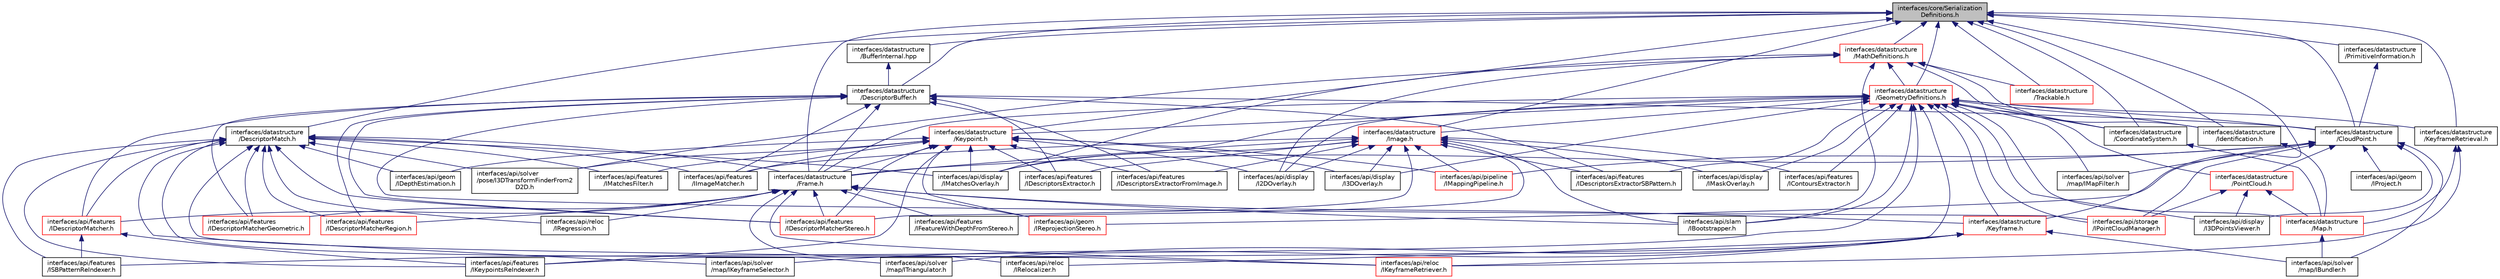 digraph "interfaces/core/SerializationDefinitions.h"
{
 // LATEX_PDF_SIZE
  edge [fontname="Helvetica",fontsize="10",labelfontname="Helvetica",labelfontsize="10"];
  node [fontname="Helvetica",fontsize="10",shape=record];
  Node1 [label="interfaces/core/Serialization\lDefinitions.h",height=0.2,width=0.4,color="black", fillcolor="grey75", style="filled", fontcolor="black",tooltip=" "];
  Node1 -> Node2 [dir="back",color="midnightblue",fontsize="10",style="solid",fontname="Helvetica"];
  Node2 [label="interfaces/datastructure\l/BufferInternal.hpp",height=0.2,width=0.4,color="black", fillcolor="white", style="filled",URL="$_buffer_internal_8hpp_source.html",tooltip=" "];
  Node2 -> Node3 [dir="back",color="midnightblue",fontsize="10",style="solid",fontname="Helvetica"];
  Node3 [label="interfaces/datastructure\l/DescriptorBuffer.h",height=0.2,width=0.4,color="black", fillcolor="white", style="filled",URL="$_descriptor_buffer_8h_source.html",tooltip=" "];
  Node3 -> Node4 [dir="back",color="midnightblue",fontsize="10",style="solid",fontname="Helvetica"];
  Node4 [label="interfaces/api/features\l/IDescriptorMatcher.h",height=0.2,width=0.4,color="red", fillcolor="white", style="filled",URL="$_i_descriptor_matcher_8h_source.html",tooltip=" "];
  Node4 -> Node5 [dir="back",color="midnightblue",fontsize="10",style="solid",fontname="Helvetica"];
  Node5 [label="interfaces/api/features\l/IKeypointsReIndexer.h",height=0.2,width=0.4,color="black", fillcolor="white", style="filled",URL="$_i_keypoints_re_indexer_8h_source.html",tooltip=" "];
  Node4 -> Node6 [dir="back",color="midnightblue",fontsize="10",style="solid",fontname="Helvetica"];
  Node6 [label="interfaces/api/features\l/ISBPatternReIndexer.h",height=0.2,width=0.4,color="black", fillcolor="white", style="filled",URL="$_i_s_b_pattern_re_indexer_8h_source.html",tooltip=" "];
  Node3 -> Node8 [dir="back",color="midnightblue",fontsize="10",style="solid",fontname="Helvetica"];
  Node8 [label="interfaces/api/features\l/IDescriptorMatcherGeometric.h",height=0.2,width=0.4,color="red", fillcolor="white", style="filled",URL="$_i_descriptor_matcher_geometric_8h_source.html",tooltip=" "];
  Node3 -> Node10 [dir="back",color="midnightblue",fontsize="10",style="solid",fontname="Helvetica"];
  Node10 [label="interfaces/api/features\l/IDescriptorMatcherRegion.h",height=0.2,width=0.4,color="red", fillcolor="white", style="filled",URL="$_i_descriptor_matcher_region_8h_source.html",tooltip=" "];
  Node3 -> Node12 [dir="back",color="midnightblue",fontsize="10",style="solid",fontname="Helvetica"];
  Node12 [label="interfaces/api/features\l/IDescriptorMatcherStereo.h",height=0.2,width=0.4,color="red", fillcolor="white", style="filled",URL="$_i_descriptor_matcher_stereo_8h_source.html",tooltip=" "];
  Node3 -> Node14 [dir="back",color="midnightblue",fontsize="10",style="solid",fontname="Helvetica"];
  Node14 [label="interfaces/api/features\l/IDescriptorsExtractor.h",height=0.2,width=0.4,color="black", fillcolor="white", style="filled",URL="$_i_descriptors_extractor_8h_source.html",tooltip=" "];
  Node3 -> Node15 [dir="back",color="midnightblue",fontsize="10",style="solid",fontname="Helvetica"];
  Node15 [label="interfaces/api/features\l/IDescriptorsExtractorFromImage.h",height=0.2,width=0.4,color="black", fillcolor="white", style="filled",URL="$_i_descriptors_extractor_from_image_8h_source.html",tooltip=" "];
  Node3 -> Node16 [dir="back",color="midnightblue",fontsize="10",style="solid",fontname="Helvetica"];
  Node16 [label="interfaces/api/features\l/IDescriptorsExtractorSBPattern.h",height=0.2,width=0.4,color="black", fillcolor="white", style="filled",URL="$_i_descriptors_extractor_s_b_pattern_8h_source.html",tooltip=" "];
  Node3 -> Node17 [dir="back",color="midnightblue",fontsize="10",style="solid",fontname="Helvetica"];
  Node17 [label="interfaces/api/features\l/IImageMatcher.h",height=0.2,width=0.4,color="black", fillcolor="white", style="filled",URL="$_i_image_matcher_8h_source.html",tooltip=" "];
  Node3 -> Node18 [dir="back",color="midnightblue",fontsize="10",style="solid",fontname="Helvetica"];
  Node18 [label="interfaces/api/storage\l/IPointCloudManager.h",height=0.2,width=0.4,color="red", fillcolor="white", style="filled",URL="$_i_point_cloud_manager_8h_source.html",tooltip=" "];
  Node3 -> Node22 [dir="back",color="midnightblue",fontsize="10",style="solid",fontname="Helvetica"];
  Node22 [label="interfaces/datastructure\l/CloudPoint.h",height=0.2,width=0.4,color="black", fillcolor="white", style="filled",URL="$_cloud_point_8h_source.html",tooltip=" "];
  Node22 -> Node23 [dir="back",color="midnightblue",fontsize="10",style="solid",fontname="Helvetica"];
  Node23 [label="interfaces/api/display\l/I3DPointsViewer.h",height=0.2,width=0.4,color="black", fillcolor="white", style="filled",URL="$_i3_d_points_viewer_8h_source.html",tooltip=" "];
  Node22 -> Node24 [dir="back",color="midnightblue",fontsize="10",style="solid",fontname="Helvetica"];
  Node24 [label="interfaces/api/geom\l/IProject.h",height=0.2,width=0.4,color="black", fillcolor="white", style="filled",URL="$_i_project_8h_source.html",tooltip=" "];
  Node22 -> Node25 [dir="back",color="midnightblue",fontsize="10",style="solid",fontname="Helvetica"];
  Node25 [label="interfaces/api/geom\l/IReprojectionStereo.h",height=0.2,width=0.4,color="red", fillcolor="white", style="filled",URL="$_i_reprojection_stereo_8h_source.html",tooltip=" "];
  Node22 -> Node27 [dir="back",color="midnightblue",fontsize="10",style="solid",fontname="Helvetica"];
  Node27 [label="interfaces/api/pipeline\l/IMappingPipeline.h",height=0.2,width=0.4,color="red", fillcolor="white", style="filled",URL="$_i_mapping_pipeline_8h_source.html",tooltip=" "];
  Node22 -> Node29 [dir="back",color="midnightblue",fontsize="10",style="solid",fontname="Helvetica"];
  Node29 [label="interfaces/api/solver\l/map/IBundler.h",height=0.2,width=0.4,color="black", fillcolor="white", style="filled",URL="$_i_bundler_8h_source.html",tooltip=" "];
  Node22 -> Node30 [dir="back",color="midnightblue",fontsize="10",style="solid",fontname="Helvetica"];
  Node30 [label="interfaces/api/solver\l/map/IMapFilter.h",height=0.2,width=0.4,color="black", fillcolor="white", style="filled",URL="$_i_map_filter_8h_source.html",tooltip=" "];
  Node22 -> Node18 [dir="back",color="midnightblue",fontsize="10",style="solid",fontname="Helvetica"];
  Node22 -> Node31 [dir="back",color="midnightblue",fontsize="10",style="solid",fontname="Helvetica"];
  Node31 [label="interfaces/datastructure\l/Frame.h",height=0.2,width=0.4,color="black", fillcolor="white", style="filled",URL="$_frame_8h_source.html",tooltip=" "];
  Node31 -> Node4 [dir="back",color="midnightblue",fontsize="10",style="solid",fontname="Helvetica"];
  Node31 -> Node8 [dir="back",color="midnightblue",fontsize="10",style="solid",fontname="Helvetica"];
  Node31 -> Node10 [dir="back",color="midnightblue",fontsize="10",style="solid",fontname="Helvetica"];
  Node31 -> Node12 [dir="back",color="midnightblue",fontsize="10",style="solid",fontname="Helvetica"];
  Node31 -> Node32 [dir="back",color="midnightblue",fontsize="10",style="solid",fontname="Helvetica"];
  Node32 [label="interfaces/api/features\l/IFeatureWithDepthFromStereo.h",height=0.2,width=0.4,color="black", fillcolor="white", style="filled",URL="$_i_feature_with_depth_from_stereo_8h_source.html",tooltip=" "];
  Node31 -> Node25 [dir="back",color="midnightblue",fontsize="10",style="solid",fontname="Helvetica"];
  Node31 -> Node33 [dir="back",color="midnightblue",fontsize="10",style="solid",fontname="Helvetica"];
  Node33 [label="interfaces/api/reloc\l/IKeyframeRetriever.h",height=0.2,width=0.4,color="red", fillcolor="white", style="filled",URL="$_i_keyframe_retriever_8h_source.html",tooltip=" "];
  Node31 -> Node34 [dir="back",color="midnightblue",fontsize="10",style="solid",fontname="Helvetica"];
  Node34 [label="interfaces/api/reloc\l/IRegression.h",height=0.2,width=0.4,color="black", fillcolor="white", style="filled",URL="$_i_regression_8h_source.html",tooltip=" "];
  Node31 -> Node35 [dir="back",color="midnightblue",fontsize="10",style="solid",fontname="Helvetica"];
  Node35 [label="interfaces/api/reloc\l/IRelocalizer.h",height=0.2,width=0.4,color="black", fillcolor="white", style="filled",URL="$_i_relocalizer_8h_source.html",tooltip=" "];
  Node31 -> Node36 [dir="back",color="midnightblue",fontsize="10",style="solid",fontname="Helvetica"];
  Node36 [label="interfaces/api/slam\l/IBootstrapper.h",height=0.2,width=0.4,color="black", fillcolor="white", style="filled",URL="$_i_bootstrapper_8h_source.html",tooltip=" "];
  Node31 -> Node37 [dir="back",color="midnightblue",fontsize="10",style="solid",fontname="Helvetica"];
  Node37 [label="interfaces/datastructure\l/Keyframe.h",height=0.2,width=0.4,color="red", fillcolor="white", style="filled",URL="$_keyframe_8h_source.html",tooltip=" "];
  Node37 -> Node33 [dir="back",color="midnightblue",fontsize="10",style="solid",fontname="Helvetica"];
  Node37 -> Node35 [dir="back",color="midnightblue",fontsize="10",style="solid",fontname="Helvetica"];
  Node37 -> Node29 [dir="back",color="midnightblue",fontsize="10",style="solid",fontname="Helvetica"];
  Node37 -> Node42 [dir="back",color="midnightblue",fontsize="10",style="solid",fontname="Helvetica"];
  Node42 [label="interfaces/api/solver\l/map/IKeyframeSelector.h",height=0.2,width=0.4,color="black", fillcolor="white", style="filled",URL="$_i_keyframe_selector_8h_source.html",tooltip=" "];
  Node37 -> Node43 [dir="back",color="midnightblue",fontsize="10",style="solid",fontname="Helvetica"];
  Node43 [label="interfaces/api/solver\l/map/ITriangulator.h",height=0.2,width=0.4,color="black", fillcolor="white", style="filled",URL="$_i_triangulator_8h_source.html",tooltip=" "];
  Node22 -> Node56 [dir="back",color="midnightblue",fontsize="10",style="solid",fontname="Helvetica"];
  Node56 [label="interfaces/datastructure\l/PointCloud.h",height=0.2,width=0.4,color="red", fillcolor="white", style="filled",URL="$_point_cloud_8h_source.html",tooltip=" "];
  Node56 -> Node23 [dir="back",color="midnightblue",fontsize="10",style="solid",fontname="Helvetica"];
  Node56 -> Node18 [dir="back",color="midnightblue",fontsize="10",style="solid",fontname="Helvetica"];
  Node56 -> Node48 [dir="back",color="midnightblue",fontsize="10",style="solid",fontname="Helvetica"];
  Node48 [label="interfaces/datastructure\l/Map.h",height=0.2,width=0.4,color="red", fillcolor="white", style="filled",URL="$_map_8h_source.html",tooltip=" "];
  Node48 -> Node29 [dir="back",color="midnightblue",fontsize="10",style="solid",fontname="Helvetica"];
  Node3 -> Node31 [dir="back",color="midnightblue",fontsize="10",style="solid",fontname="Helvetica"];
  Node1 -> Node22 [dir="back",color="midnightblue",fontsize="10",style="solid",fontname="Helvetica"];
  Node1 -> Node63 [dir="back",color="midnightblue",fontsize="10",style="solid",fontname="Helvetica"];
  Node63 [label="interfaces/datastructure\l/CoordinateSystem.h",height=0.2,width=0.4,color="black", fillcolor="white", style="filled",URL="$_coordinate_system_8h_source.html",tooltip=" "];
  Node63 -> Node48 [dir="back",color="midnightblue",fontsize="10",style="solid",fontname="Helvetica"];
  Node1 -> Node3 [dir="back",color="midnightblue",fontsize="10",style="solid",fontname="Helvetica"];
  Node1 -> Node64 [dir="back",color="midnightblue",fontsize="10",style="solid",fontname="Helvetica"];
  Node64 [label="interfaces/datastructure\l/DescriptorMatch.h",height=0.2,width=0.4,color="black", fillcolor="white", style="filled",URL="$_descriptor_match_8h_source.html",tooltip=" "];
  Node64 -> Node65 [dir="back",color="midnightblue",fontsize="10",style="solid",fontname="Helvetica"];
  Node65 [label="interfaces/api/display\l/IMatchesOverlay.h",height=0.2,width=0.4,color="black", fillcolor="white", style="filled",URL="$_i_matches_overlay_8h_source.html",tooltip=" "];
  Node64 -> Node4 [dir="back",color="midnightblue",fontsize="10",style="solid",fontname="Helvetica"];
  Node64 -> Node8 [dir="back",color="midnightblue",fontsize="10",style="solid",fontname="Helvetica"];
  Node64 -> Node10 [dir="back",color="midnightblue",fontsize="10",style="solid",fontname="Helvetica"];
  Node64 -> Node12 [dir="back",color="midnightblue",fontsize="10",style="solid",fontname="Helvetica"];
  Node64 -> Node17 [dir="back",color="midnightblue",fontsize="10",style="solid",fontname="Helvetica"];
  Node64 -> Node5 [dir="back",color="midnightblue",fontsize="10",style="solid",fontname="Helvetica"];
  Node64 -> Node66 [dir="back",color="midnightblue",fontsize="10",style="solid",fontname="Helvetica"];
  Node66 [label="interfaces/api/features\l/IMatchesFilter.h",height=0.2,width=0.4,color="black", fillcolor="white", style="filled",URL="$_i_matches_filter_8h_source.html",tooltip=" "];
  Node64 -> Node6 [dir="back",color="midnightblue",fontsize="10",style="solid",fontname="Helvetica"];
  Node64 -> Node67 [dir="back",color="midnightblue",fontsize="10",style="solid",fontname="Helvetica"];
  Node67 [label="interfaces/api/geom\l/IDepthEstimation.h",height=0.2,width=0.4,color="black", fillcolor="white", style="filled",URL="$_i_depth_estimation_8h_source.html",tooltip=" "];
  Node64 -> Node33 [dir="back",color="midnightblue",fontsize="10",style="solid",fontname="Helvetica"];
  Node64 -> Node34 [dir="back",color="midnightblue",fontsize="10",style="solid",fontname="Helvetica"];
  Node64 -> Node42 [dir="back",color="midnightblue",fontsize="10",style="solid",fontname="Helvetica"];
  Node64 -> Node43 [dir="back",color="midnightblue",fontsize="10",style="solid",fontname="Helvetica"];
  Node64 -> Node68 [dir="back",color="midnightblue",fontsize="10",style="solid",fontname="Helvetica"];
  Node68 [label="interfaces/api/solver\l/pose/I3DTransformFinderFrom2\lD2D.h",height=0.2,width=0.4,color="black", fillcolor="white", style="filled",URL="$_i3_d_transform_finder_from2_d2_d_8h_source.html",tooltip=" "];
  Node64 -> Node31 [dir="back",color="midnightblue",fontsize="10",style="solid",fontname="Helvetica"];
  Node1 -> Node31 [dir="back",color="midnightblue",fontsize="10",style="solid",fontname="Helvetica"];
  Node1 -> Node69 [dir="back",color="midnightblue",fontsize="10",style="solid",fontname="Helvetica"];
  Node69 [label="interfaces/datastructure\l/GeometryDefinitions.h",height=0.2,width=0.4,color="red", fillcolor="white", style="filled",URL="$_geometry_definitions_8h.html",tooltip=" "];
  Node69 -> Node70 [dir="back",color="midnightblue",fontsize="10",style="solid",fontname="Helvetica"];
  Node70 [label="interfaces/api/display\l/I2DOverlay.h",height=0.2,width=0.4,color="black", fillcolor="white", style="filled",URL="$_i2_d_overlay_8h_source.html",tooltip=" "];
  Node69 -> Node71 [dir="back",color="midnightblue",fontsize="10",style="solid",fontname="Helvetica"];
  Node71 [label="interfaces/api/display\l/I3DOverlay.h",height=0.2,width=0.4,color="black", fillcolor="white", style="filled",URL="$_i3_d_overlay_8h_source.html",tooltip=" "];
  Node69 -> Node23 [dir="back",color="midnightblue",fontsize="10",style="solid",fontname="Helvetica"];
  Node69 -> Node72 [dir="back",color="midnightblue",fontsize="10",style="solid",fontname="Helvetica"];
  Node72 [label="interfaces/api/display\l/IMaskOverlay.h",height=0.2,width=0.4,color="black", fillcolor="white", style="filled",URL="$_i_mask_overlay_8h_source.html",tooltip=" "];
  Node69 -> Node65 [dir="back",color="midnightblue",fontsize="10",style="solid",fontname="Helvetica"];
  Node69 -> Node73 [dir="back",color="midnightblue",fontsize="10",style="solid",fontname="Helvetica"];
  Node73 [label="interfaces/api/features\l/IContoursExtractor.h",height=0.2,width=0.4,color="black", fillcolor="white", style="filled",URL="$_i_contours_extractor_8h_source.html",tooltip=" "];
  Node69 -> Node16 [dir="back",color="midnightblue",fontsize="10",style="solid",fontname="Helvetica"];
  Node69 -> Node5 [dir="back",color="midnightblue",fontsize="10",style="solid",fontname="Helvetica"];
  Node69 -> Node6 [dir="back",color="midnightblue",fontsize="10",style="solid",fontname="Helvetica"];
  Node69 -> Node36 [dir="back",color="midnightblue",fontsize="10",style="solid",fontname="Helvetica"];
  Node69 -> Node30 [dir="back",color="midnightblue",fontsize="10",style="solid",fontname="Helvetica"];
  Node69 -> Node18 [dir="back",color="midnightblue",fontsize="10",style="solid",fontname="Helvetica"];
  Node69 -> Node22 [dir="back",color="midnightblue",fontsize="10",style="solid",fontname="Helvetica"];
  Node69 -> Node63 [dir="back",color="midnightblue",fontsize="10",style="solid",fontname="Helvetica"];
  Node69 -> Node31 [dir="back",color="midnightblue",fontsize="10",style="solid",fontname="Helvetica"];
  Node69 -> Node109 [dir="back",color="midnightblue",fontsize="10",style="solid",fontname="Helvetica"];
  Node109 [label="interfaces/datastructure\l/Identification.h",height=0.2,width=0.4,color="black", fillcolor="white", style="filled",URL="$_identification_8h_source.html",tooltip=" "];
  Node109 -> Node48 [dir="back",color="midnightblue",fontsize="10",style="solid",fontname="Helvetica"];
  Node69 -> Node110 [dir="back",color="midnightblue",fontsize="10",style="solid",fontname="Helvetica"];
  Node110 [label="interfaces/datastructure\l/Image.h",height=0.2,width=0.4,color="red", fillcolor="white", style="filled",URL="$_image_8h_source.html",tooltip=" "];
  Node110 -> Node70 [dir="back",color="midnightblue",fontsize="10",style="solid",fontname="Helvetica"];
  Node110 -> Node71 [dir="back",color="midnightblue",fontsize="10",style="solid",fontname="Helvetica"];
  Node110 -> Node72 [dir="back",color="midnightblue",fontsize="10",style="solid",fontname="Helvetica"];
  Node110 -> Node65 [dir="back",color="midnightblue",fontsize="10",style="solid",fontname="Helvetica"];
  Node110 -> Node73 [dir="back",color="midnightblue",fontsize="10",style="solid",fontname="Helvetica"];
  Node110 -> Node12 [dir="back",color="midnightblue",fontsize="10",style="solid",fontname="Helvetica"];
  Node110 -> Node14 [dir="back",color="midnightblue",fontsize="10",style="solid",fontname="Helvetica"];
  Node110 -> Node15 [dir="back",color="midnightblue",fontsize="10",style="solid",fontname="Helvetica"];
  Node110 -> Node16 [dir="back",color="midnightblue",fontsize="10",style="solid",fontname="Helvetica"];
  Node110 -> Node32 [dir="back",color="midnightblue",fontsize="10",style="solid",fontname="Helvetica"];
  Node110 -> Node17 [dir="back",color="midnightblue",fontsize="10",style="solid",fontname="Helvetica"];
  Node110 -> Node27 [dir="back",color="midnightblue",fontsize="10",style="solid",fontname="Helvetica"];
  Node110 -> Node36 [dir="back",color="midnightblue",fontsize="10",style="solid",fontname="Helvetica"];
  Node110 -> Node31 [dir="back",color="midnightblue",fontsize="10",style="solid",fontname="Helvetica"];
  Node69 -> Node37 [dir="back",color="midnightblue",fontsize="10",style="solid",fontname="Helvetica"];
  Node69 -> Node120 [dir="back",color="midnightblue",fontsize="10",style="solid",fontname="Helvetica"];
  Node120 [label="interfaces/datastructure\l/KeyframeRetrieval.h",height=0.2,width=0.4,color="black", fillcolor="white", style="filled",URL="$_keyframe_retrieval_8h_source.html",tooltip=" "];
  Node120 -> Node33 [dir="back",color="midnightblue",fontsize="10",style="solid",fontname="Helvetica"];
  Node120 -> Node48 [dir="back",color="midnightblue",fontsize="10",style="solid",fontname="Helvetica"];
  Node69 -> Node121 [dir="back",color="midnightblue",fontsize="10",style="solid",fontname="Helvetica"];
  Node121 [label="interfaces/datastructure\l/Keypoint.h",height=0.2,width=0.4,color="red", fillcolor="white", style="filled",URL="$_keypoint_8h_source.html",tooltip=" "];
  Node121 -> Node70 [dir="back",color="midnightblue",fontsize="10",style="solid",fontname="Helvetica"];
  Node121 -> Node71 [dir="back",color="midnightblue",fontsize="10",style="solid",fontname="Helvetica"];
  Node121 -> Node65 [dir="back",color="midnightblue",fontsize="10",style="solid",fontname="Helvetica"];
  Node121 -> Node12 [dir="back",color="midnightblue",fontsize="10",style="solid",fontname="Helvetica"];
  Node121 -> Node14 [dir="back",color="midnightblue",fontsize="10",style="solid",fontname="Helvetica"];
  Node121 -> Node15 [dir="back",color="midnightblue",fontsize="10",style="solid",fontname="Helvetica"];
  Node121 -> Node17 [dir="back",color="midnightblue",fontsize="10",style="solid",fontname="Helvetica"];
  Node121 -> Node5 [dir="back",color="midnightblue",fontsize="10",style="solid",fontname="Helvetica"];
  Node121 -> Node66 [dir="back",color="midnightblue",fontsize="10",style="solid",fontname="Helvetica"];
  Node121 -> Node67 [dir="back",color="midnightblue",fontsize="10",style="solid",fontname="Helvetica"];
  Node121 -> Node25 [dir="back",color="midnightblue",fontsize="10",style="solid",fontname="Helvetica"];
  Node121 -> Node27 [dir="back",color="midnightblue",fontsize="10",style="solid",fontname="Helvetica"];
  Node121 -> Node68 [dir="back",color="midnightblue",fontsize="10",style="solid",fontname="Helvetica"];
  Node121 -> Node31 [dir="back",color="midnightblue",fontsize="10",style="solid",fontname="Helvetica"];
  Node69 -> Node48 [dir="back",color="midnightblue",fontsize="10",style="solid",fontname="Helvetica"];
  Node69 -> Node56 [dir="back",color="midnightblue",fontsize="10",style="solid",fontname="Helvetica"];
  Node1 -> Node109 [dir="back",color="midnightblue",fontsize="10",style="solid",fontname="Helvetica"];
  Node1 -> Node110 [dir="back",color="midnightblue",fontsize="10",style="solid",fontname="Helvetica"];
  Node1 -> Node37 [dir="back",color="midnightblue",fontsize="10",style="solid",fontname="Helvetica"];
  Node1 -> Node120 [dir="back",color="midnightblue",fontsize="10",style="solid",fontname="Helvetica"];
  Node1 -> Node121 [dir="back",color="midnightblue",fontsize="10",style="solid",fontname="Helvetica"];
  Node1 -> Node122 [dir="back",color="midnightblue",fontsize="10",style="solid",fontname="Helvetica"];
  Node122 [label="interfaces/datastructure\l/MathDefinitions.h",height=0.2,width=0.4,color="red", fillcolor="white", style="filled",URL="$_math_definitions_8h.html",tooltip=" "];
  Node122 -> Node70 [dir="back",color="midnightblue",fontsize="10",style="solid",fontname="Helvetica"];
  Node122 -> Node65 [dir="back",color="midnightblue",fontsize="10",style="solid",fontname="Helvetica"];
  Node122 -> Node36 [dir="back",color="midnightblue",fontsize="10",style="solid",fontname="Helvetica"];
  Node122 -> Node68 [dir="back",color="midnightblue",fontsize="10",style="solid",fontname="Helvetica"];
  Node122 -> Node63 [dir="back",color="midnightblue",fontsize="10",style="solid",fontname="Helvetica"];
  Node122 -> Node69 [dir="back",color="midnightblue",fontsize="10",style="solid",fontname="Helvetica"];
  Node122 -> Node109 [dir="back",color="midnightblue",fontsize="10",style="solid",fontname="Helvetica"];
  Node122 -> Node102 [dir="back",color="midnightblue",fontsize="10",style="solid",fontname="Helvetica"];
  Node102 [label="interfaces/datastructure\l/Trackable.h",height=0.2,width=0.4,color="red", fillcolor="white", style="filled",URL="$_trackable_8h_source.html",tooltip=" "];
  Node1 -> Node126 [dir="back",color="midnightblue",fontsize="10",style="solid",fontname="Helvetica"];
  Node126 [label="interfaces/datastructure\l/PrimitiveInformation.h",height=0.2,width=0.4,color="black", fillcolor="white", style="filled",URL="$_primitive_information_8h_source.html",tooltip=" "];
  Node126 -> Node22 [dir="back",color="midnightblue",fontsize="10",style="solid",fontname="Helvetica"];
  Node1 -> Node102 [dir="back",color="midnightblue",fontsize="10",style="solid",fontname="Helvetica"];
}
